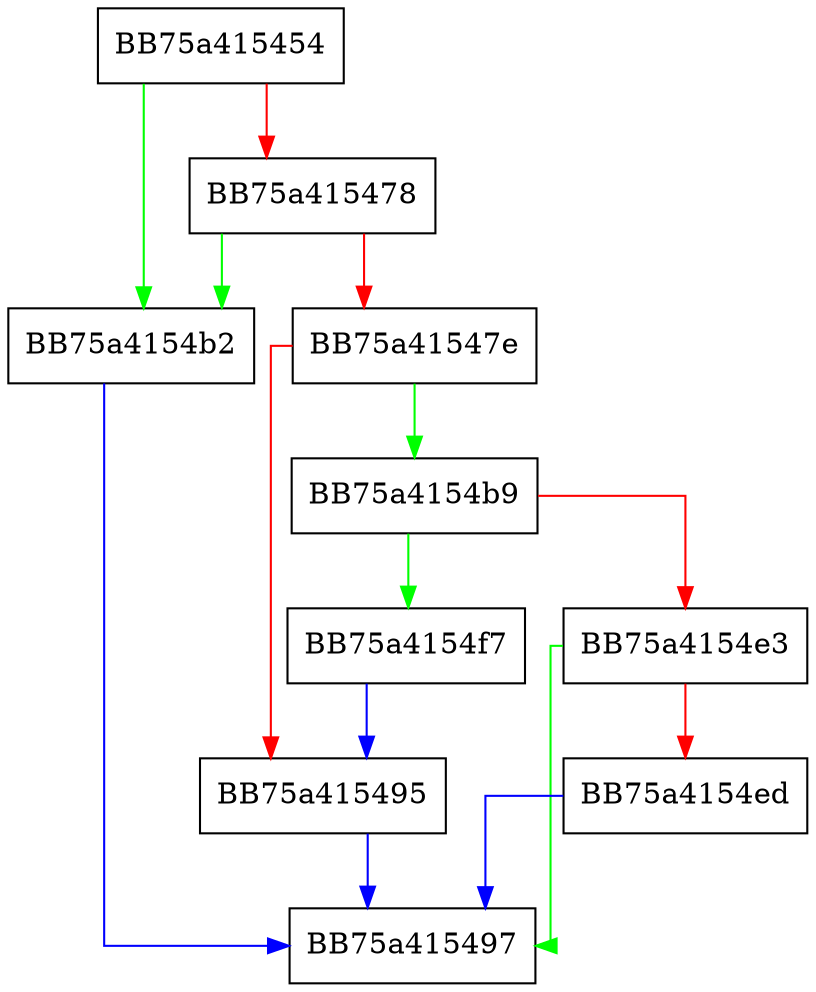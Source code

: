digraph GetFileId128 {
  node [shape="box"];
  graph [splines=ortho];
  BB75a415454 -> BB75a4154b2 [color="green"];
  BB75a415454 -> BB75a415478 [color="red"];
  BB75a415478 -> BB75a4154b2 [color="green"];
  BB75a415478 -> BB75a41547e [color="red"];
  BB75a41547e -> BB75a4154b9 [color="green"];
  BB75a41547e -> BB75a415495 [color="red"];
  BB75a415495 -> BB75a415497 [color="blue"];
  BB75a4154b2 -> BB75a415497 [color="blue"];
  BB75a4154b9 -> BB75a4154f7 [color="green"];
  BB75a4154b9 -> BB75a4154e3 [color="red"];
  BB75a4154e3 -> BB75a415497 [color="green"];
  BB75a4154e3 -> BB75a4154ed [color="red"];
  BB75a4154ed -> BB75a415497 [color="blue"];
  BB75a4154f7 -> BB75a415495 [color="blue"];
}